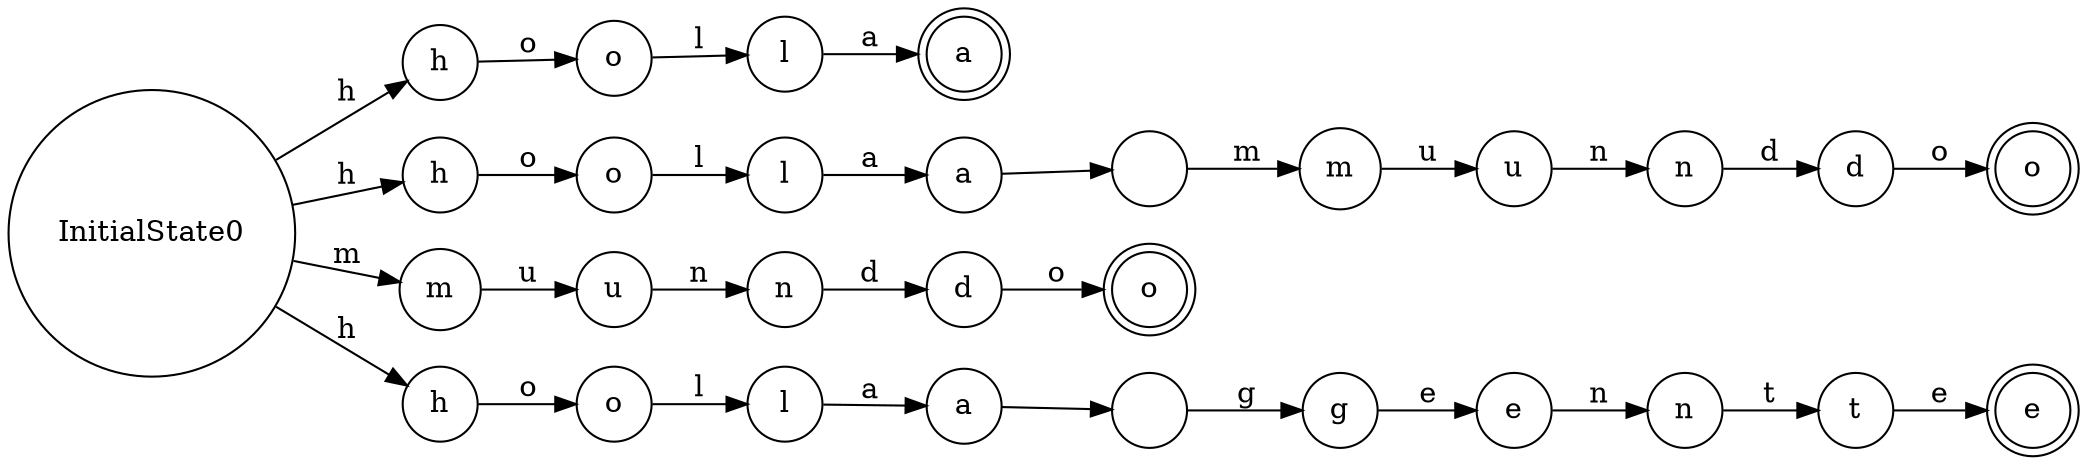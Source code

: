 digraph { 
	 rankdir = "LR"; 
	 node [shape=circle] InitialState0;
	 node [shape=circle] h0 [label ="h"];
	 InitialState0 -> h0[label="h"];
	 node [shape=circle] o0 [label ="o"];
	 h0 -> o0[label="o"];
	 node [shape=circle] l0 [label ="l"];
	 o0 -> l0[label="l"];
	 node [shape= doublecircle] a0 [label ="a"];
	 l0 -> a0[label="a"];
	 node [shape=circle] h1 [label ="h"];
	 InitialState0 -> h1[label="h"];
	 node [shape=circle] o1 [label ="o"];
	 h1 -> o1[label="o"];
	 node [shape=circle] l1 [label ="l"];
	 o1 -> l1[label="l"];
	 node [shape=circle] a1 [label ="a"];
	 l1 -> a1[label="a"];
	 node [shape=circle] _0 [label =" "];
	 a1 -> _0[label=" "];
	 node [shape=circle] m0 [label ="m"];
	 _0 -> m0[label="m"];
	 node [shape=circle] u0 [label ="u"];
	 m0 -> u0[label="u"];
	 node [shape=circle] n0 [label ="n"];
	 u0 -> n0[label="n"];
	 node [shape=circle] d0 [label ="d"];
	 n0 -> d0[label="d"];
	 node [shape= doublecircle] o2 [label ="o"];
	 d0 -> o2[label="o"];
	 node [shape=circle] m1 [label ="m"];
	 InitialState0 -> m1[label="m"];
	 node [shape=circle] u1 [label ="u"];
	 m1 -> u1[label="u"];
	 node [shape=circle] n1 [label ="n"];
	 u1 -> n1[label="n"];
	 node [shape=circle] d1 [label ="d"];
	 n1 -> d1[label="d"];
	 node [shape= doublecircle] o3 [label ="o"];
	 d1 -> o3[label="o"];
	 node [shape=circle] h2 [label ="h"];
	 InitialState0 -> h2[label="h"];
	 node [shape=circle] o4 [label ="o"];
	 h2 -> o4[label="o"];
	 node [shape=circle] l2 [label ="l"];
	 o4 -> l2[label="l"];
	 node [shape=circle] a2 [label ="a"];
	 l2 -> a2[label="a"];
	 node [shape=circle] _1 [label =" "];
	 a2 -> _1[label=" "];
	 node [shape=circle] g0 [label ="g"];
	 _1 -> g0[label="g"];
	 node [shape=circle] e0 [label ="e"];
	 g0 -> e0[label="e"];
	 node [shape=circle] n2 [label ="n"];
	 e0 -> n2[label="n"];
	 node [shape=circle] t0 [label ="t"];
	 n2 -> t0[label="t"];
	 node [shape= doublecircle] e1 [label ="e"];
	 t0 -> e1[label="e"];
}